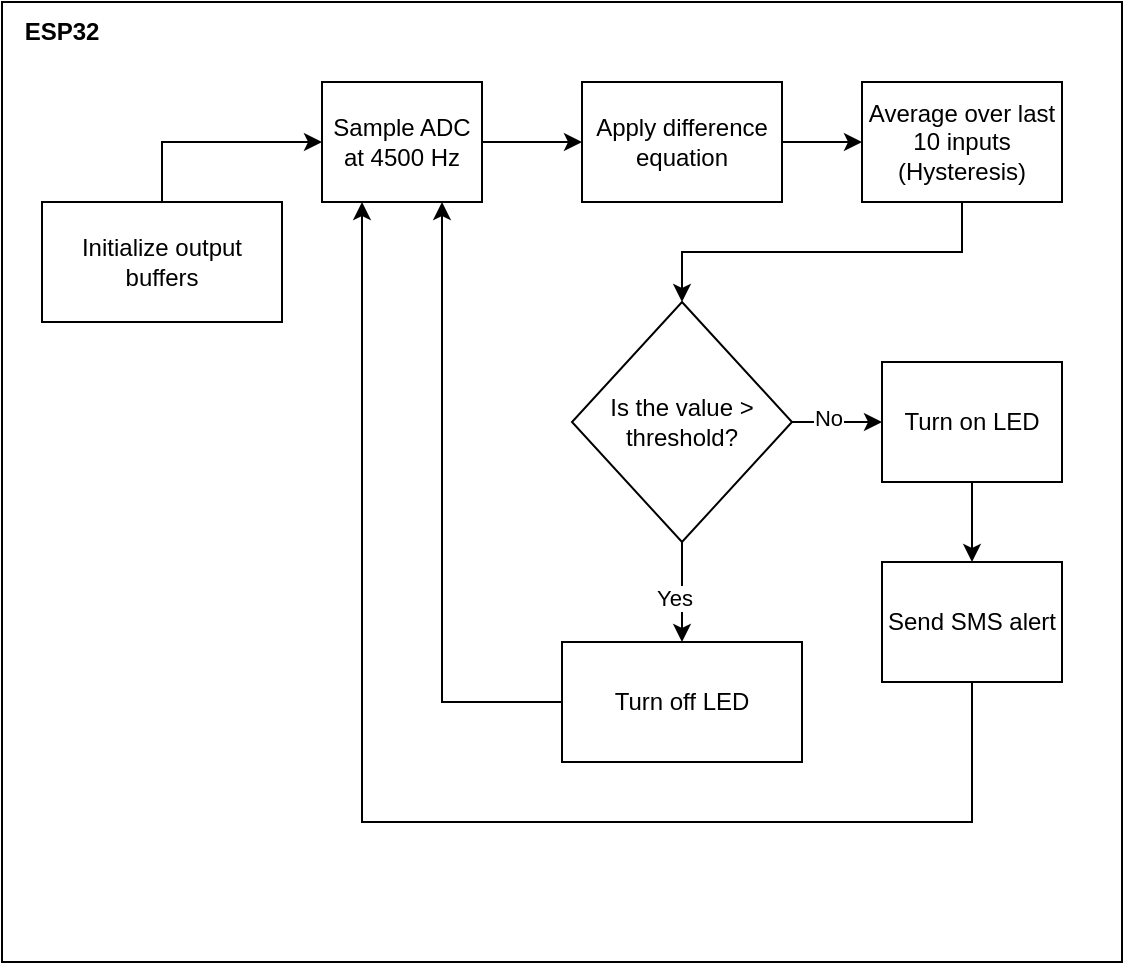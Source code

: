 <mxfile version="24.7.16">
  <diagram name="Page-1" id="6XYYR7FXBOIsJ6WG3Qy4">
    <mxGraphModel dx="955" dy="485" grid="1" gridSize="10" guides="1" tooltips="1" connect="1" arrows="1" fold="1" page="1" pageScale="1" pageWidth="850" pageHeight="1100" math="0" shadow="0">
      <root>
        <mxCell id="0" />
        <mxCell id="1" parent="0" />
        <mxCell id="ggyY5ZBPQ2AR44khdNM4-1" value="" style="rounded=0;whiteSpace=wrap;html=1;" vertex="1" parent="1">
          <mxGeometry x="80" y="80" width="560" height="480" as="geometry" />
        </mxCell>
        <mxCell id="ggyY5ZBPQ2AR44khdNM4-2" value="&lt;b&gt;ESP32&lt;/b&gt;" style="text;html=1;align=center;verticalAlign=middle;whiteSpace=wrap;rounded=0;" vertex="1" parent="1">
          <mxGeometry x="80" y="80" width="60" height="30" as="geometry" />
        </mxCell>
        <mxCell id="ggyY5ZBPQ2AR44khdNM4-28" style="edgeStyle=orthogonalEdgeStyle;rounded=0;orthogonalLoop=1;jettySize=auto;html=1;exitX=1;exitY=0.5;exitDx=0;exitDy=0;entryX=0;entryY=0.5;entryDx=0;entryDy=0;" edge="1" parent="1" source="ggyY5ZBPQ2AR44khdNM4-3" target="ggyY5ZBPQ2AR44khdNM4-24">
          <mxGeometry relative="1" as="geometry" />
        </mxCell>
        <mxCell id="ggyY5ZBPQ2AR44khdNM4-3" value="Sample ADC at 4500 Hz" style="rounded=0;whiteSpace=wrap;html=1;" vertex="1" parent="1">
          <mxGeometry x="240" y="120" width="80" height="60" as="geometry" />
        </mxCell>
        <mxCell id="ggyY5ZBPQ2AR44khdNM4-30" style="edgeStyle=orthogonalEdgeStyle;rounded=0;orthogonalLoop=1;jettySize=auto;html=1;exitX=0.5;exitY=1;exitDx=0;exitDy=0;entryX=0.5;entryY=0;entryDx=0;entryDy=0;" edge="1" parent="1" source="ggyY5ZBPQ2AR44khdNM4-6" target="ggyY5ZBPQ2AR44khdNM4-10">
          <mxGeometry relative="1" as="geometry" />
        </mxCell>
        <mxCell id="ggyY5ZBPQ2AR44khdNM4-6" value="Average over last 10 inputs (Hysteresis)" style="rounded=0;whiteSpace=wrap;html=1;" vertex="1" parent="1">
          <mxGeometry x="510" y="120" width="100" height="60" as="geometry" />
        </mxCell>
        <mxCell id="ggyY5ZBPQ2AR44khdNM4-12" style="edgeStyle=orthogonalEdgeStyle;rounded=0;orthogonalLoop=1;jettySize=auto;html=1;exitX=1;exitY=0.5;exitDx=0;exitDy=0;entryX=0;entryY=0.5;entryDx=0;entryDy=0;" edge="1" parent="1" source="ggyY5ZBPQ2AR44khdNM4-10" target="ggyY5ZBPQ2AR44khdNM4-11">
          <mxGeometry relative="1" as="geometry" />
        </mxCell>
        <mxCell id="ggyY5ZBPQ2AR44khdNM4-22" value="No" style="edgeLabel;html=1;align=center;verticalAlign=middle;resizable=0;points=[];" vertex="1" connectable="0" parent="ggyY5ZBPQ2AR44khdNM4-12">
          <mxGeometry x="-0.2" y="2" relative="1" as="geometry">
            <mxPoint as="offset" />
          </mxGeometry>
        </mxCell>
        <mxCell id="ggyY5ZBPQ2AR44khdNM4-17" style="edgeStyle=orthogonalEdgeStyle;rounded=0;orthogonalLoop=1;jettySize=auto;html=1;exitX=0.5;exitY=1;exitDx=0;exitDy=0;entryX=0.5;entryY=0;entryDx=0;entryDy=0;" edge="1" parent="1" source="ggyY5ZBPQ2AR44khdNM4-10" target="ggyY5ZBPQ2AR44khdNM4-16">
          <mxGeometry relative="1" as="geometry" />
        </mxCell>
        <mxCell id="ggyY5ZBPQ2AR44khdNM4-23" value="Yes" style="edgeLabel;html=1;align=center;verticalAlign=middle;resizable=0;points=[];" vertex="1" connectable="0" parent="ggyY5ZBPQ2AR44khdNM4-17">
          <mxGeometry x="0.13" y="-4" relative="1" as="geometry">
            <mxPoint as="offset" />
          </mxGeometry>
        </mxCell>
        <mxCell id="ggyY5ZBPQ2AR44khdNM4-10" value="Is the value &amp;gt; threshold?" style="rhombus;whiteSpace=wrap;html=1;" vertex="1" parent="1">
          <mxGeometry x="365" y="230" width="110" height="120" as="geometry" />
        </mxCell>
        <mxCell id="ggyY5ZBPQ2AR44khdNM4-15" style="edgeStyle=orthogonalEdgeStyle;rounded=0;orthogonalLoop=1;jettySize=auto;html=1;exitX=0.5;exitY=1;exitDx=0;exitDy=0;entryX=0.5;entryY=0;entryDx=0;entryDy=0;" edge="1" parent="1" source="ggyY5ZBPQ2AR44khdNM4-11" target="ggyY5ZBPQ2AR44khdNM4-14">
          <mxGeometry relative="1" as="geometry" />
        </mxCell>
        <mxCell id="ggyY5ZBPQ2AR44khdNM4-11" value="Turn on LED" style="rounded=0;whiteSpace=wrap;html=1;" vertex="1" parent="1">
          <mxGeometry x="520" y="260" width="90" height="60" as="geometry" />
        </mxCell>
        <mxCell id="ggyY5ZBPQ2AR44khdNM4-31" style="edgeStyle=orthogonalEdgeStyle;rounded=0;orthogonalLoop=1;jettySize=auto;html=1;exitX=0.5;exitY=1;exitDx=0;exitDy=0;entryX=0.25;entryY=1;entryDx=0;entryDy=0;" edge="1" parent="1" source="ggyY5ZBPQ2AR44khdNM4-14" target="ggyY5ZBPQ2AR44khdNM4-3">
          <mxGeometry relative="1" as="geometry">
            <Array as="points">
              <mxPoint x="565" y="490" />
              <mxPoint x="260" y="490" />
            </Array>
          </mxGeometry>
        </mxCell>
        <mxCell id="ggyY5ZBPQ2AR44khdNM4-14" value="Send SMS alert" style="rounded=0;whiteSpace=wrap;html=1;" vertex="1" parent="1">
          <mxGeometry x="520" y="360" width="90" height="60" as="geometry" />
        </mxCell>
        <mxCell id="ggyY5ZBPQ2AR44khdNM4-18" style="edgeStyle=orthogonalEdgeStyle;rounded=0;orthogonalLoop=1;jettySize=auto;html=1;" edge="1" parent="1" source="ggyY5ZBPQ2AR44khdNM4-16">
          <mxGeometry relative="1" as="geometry">
            <mxPoint x="300" y="180" as="targetPoint" />
            <Array as="points">
              <mxPoint x="300" y="430" />
            </Array>
          </mxGeometry>
        </mxCell>
        <mxCell id="ggyY5ZBPQ2AR44khdNM4-16" value="Turn off LED" style="rounded=0;whiteSpace=wrap;html=1;" vertex="1" parent="1">
          <mxGeometry x="360" y="400" width="120" height="60" as="geometry" />
        </mxCell>
        <mxCell id="ggyY5ZBPQ2AR44khdNM4-21" style="edgeStyle=orthogonalEdgeStyle;rounded=0;orthogonalLoop=1;jettySize=auto;html=1;entryX=0;entryY=0.5;entryDx=0;entryDy=0;" edge="1" parent="1" source="ggyY5ZBPQ2AR44khdNM4-20" target="ggyY5ZBPQ2AR44khdNM4-3">
          <mxGeometry relative="1" as="geometry">
            <Array as="points">
              <mxPoint x="160" y="150" />
            </Array>
          </mxGeometry>
        </mxCell>
        <mxCell id="ggyY5ZBPQ2AR44khdNM4-20" value="Initialize output buffers" style="rounded=0;whiteSpace=wrap;html=1;" vertex="1" parent="1">
          <mxGeometry x="100" y="180" width="120" height="60" as="geometry" />
        </mxCell>
        <mxCell id="ggyY5ZBPQ2AR44khdNM4-29" style="edgeStyle=orthogonalEdgeStyle;rounded=0;orthogonalLoop=1;jettySize=auto;html=1;" edge="1" parent="1" source="ggyY5ZBPQ2AR44khdNM4-24" target="ggyY5ZBPQ2AR44khdNM4-6">
          <mxGeometry relative="1" as="geometry" />
        </mxCell>
        <mxCell id="ggyY5ZBPQ2AR44khdNM4-24" value="Apply difference equation" style="rounded=0;whiteSpace=wrap;html=1;" vertex="1" parent="1">
          <mxGeometry x="370" y="120" width="100" height="60" as="geometry" />
        </mxCell>
      </root>
    </mxGraphModel>
  </diagram>
</mxfile>
